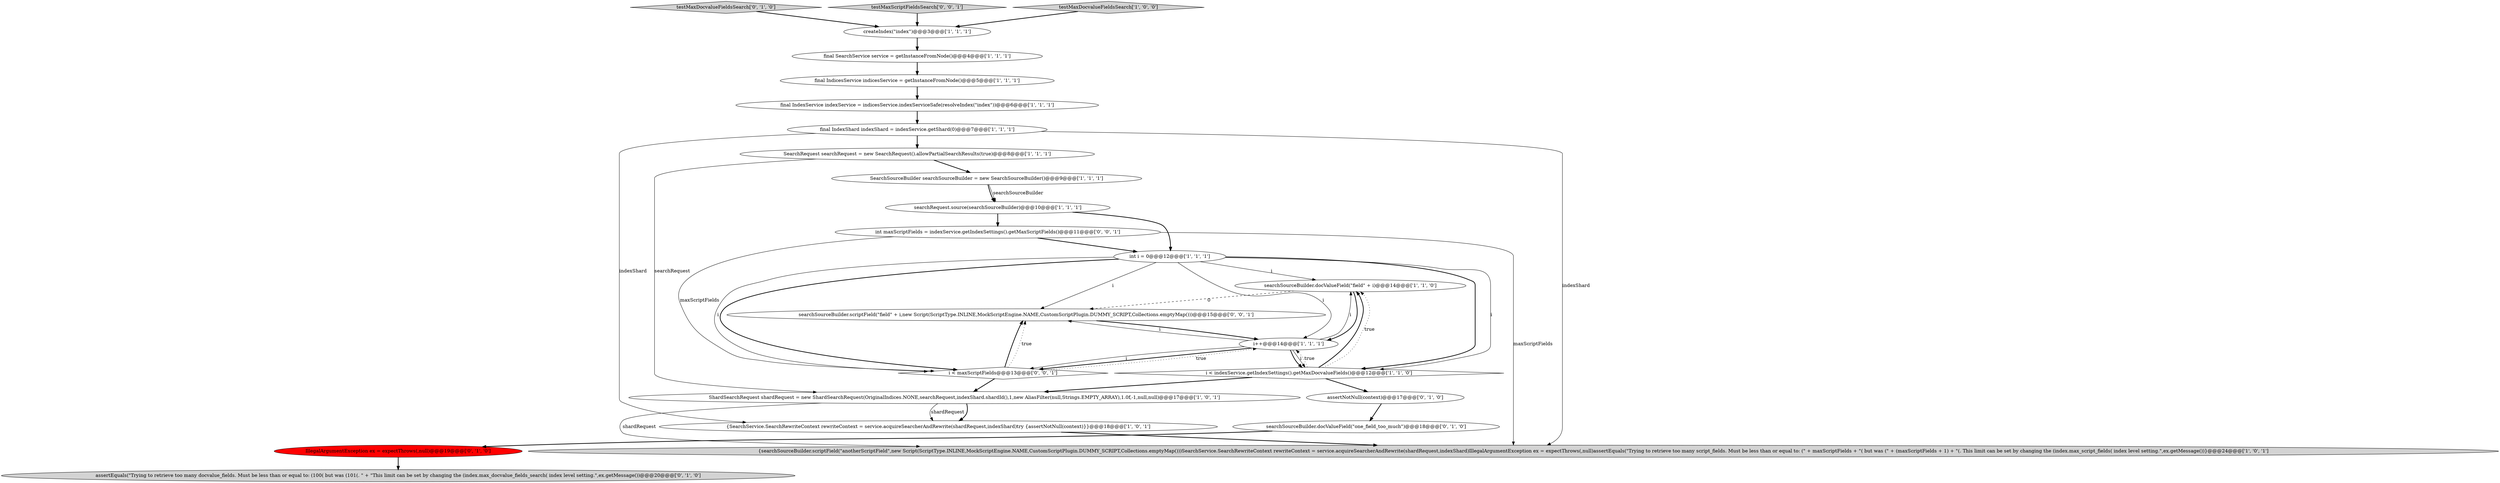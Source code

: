 digraph {
8 [style = filled, label = "searchSourceBuilder.docValueField(\"field\" + i)@@@14@@@['1', '1', '0']", fillcolor = white, shape = ellipse image = "AAA0AAABBB1BBB"];
2 [style = filled, label = "createIndex(\"index\")@@@3@@@['1', '1', '1']", fillcolor = white, shape = ellipse image = "AAA0AAABBB1BBB"];
18 [style = filled, label = "testMaxDocvalueFieldsSearch['0', '1', '0']", fillcolor = lightgray, shape = diamond image = "AAA0AAABBB2BBB"];
14 [style = filled, label = "ShardSearchRequest shardRequest = new ShardSearchRequest(OriginalIndices.NONE,searchRequest,indexShard.shardId(),1,new AliasFilter(null,Strings.EMPTY_ARRAY),1.0f,-1,null,null)@@@17@@@['1', '0', '1']", fillcolor = white, shape = ellipse image = "AAA0AAABBB1BBB"];
7 [style = filled, label = "i < indexService.getIndexSettings().getMaxDocvalueFields()@@@12@@@['1', '1', '0']", fillcolor = white, shape = diamond image = "AAA0AAABBB1BBB"];
5 [style = filled, label = "final IndexShard indexShard = indexService.getShard(0)@@@7@@@['1', '1', '1']", fillcolor = white, shape = ellipse image = "AAA0AAABBB1BBB"];
21 [style = filled, label = "i < maxScriptFields@@@13@@@['0', '0', '1']", fillcolor = white, shape = diamond image = "AAA0AAABBB3BBB"];
22 [style = filled, label = "testMaxScriptFieldsSearch['0', '0', '1']", fillcolor = lightgray, shape = diamond image = "AAA0AAABBB3BBB"];
19 [style = filled, label = "assertEquals(\"Trying to retrieve too many docvalue_fields. Must be less than or equal to: (100( but was (101(. \" + \"This limit can be set by changing the (index.max_docvalue_fields_search( index level setting.\",ex.getMessage())@@@20@@@['0', '1', '0']", fillcolor = lightgray, shape = ellipse image = "AAA0AAABBB2BBB"];
3 [style = filled, label = "{SearchService.SearchRewriteContext rewriteContext = service.acquireSearcherAndRewrite(shardRequest,indexShard)try {assertNotNull(context)}}@@@18@@@['1', '0', '1']", fillcolor = white, shape = ellipse image = "AAA0AAABBB1BBB"];
12 [style = filled, label = "int i = 0@@@12@@@['1', '1', '1']", fillcolor = white, shape = ellipse image = "AAA0AAABBB1BBB"];
24 [style = filled, label = "searchSourceBuilder.scriptField(\"field\" + i,new Script(ScriptType.INLINE,MockScriptEngine.NAME,CustomScriptPlugin.DUMMY_SCRIPT,Collections.emptyMap()))@@@15@@@['0', '0', '1']", fillcolor = white, shape = ellipse image = "AAA0AAABBB3BBB"];
1 [style = filled, label = "testMaxDocvalueFieldsSearch['1', '0', '0']", fillcolor = lightgray, shape = diamond image = "AAA0AAABBB1BBB"];
10 [style = filled, label = "final SearchService service = getInstanceFromNode()@@@4@@@['1', '1', '1']", fillcolor = white, shape = ellipse image = "AAA0AAABBB1BBB"];
0 [style = filled, label = "SearchSourceBuilder searchSourceBuilder = new SearchSourceBuilder()@@@9@@@['1', '1', '1']", fillcolor = white, shape = ellipse image = "AAA0AAABBB1BBB"];
11 [style = filled, label = "{searchSourceBuilder.scriptField(\"anotherScriptField\",new Script(ScriptType.INLINE,MockScriptEngine.NAME,CustomScriptPlugin.DUMMY_SCRIPT,Collections.emptyMap()))SearchService.SearchRewriteContext rewriteContext = service.acquireSearcherAndRewrite(shardRequest,indexShard)IllegalArgumentException ex = expectThrows(,null)assertEquals(\"Trying to retrieve too many script_fields. Must be less than or equal to: (\" + maxScriptFields + \"( but was (\" + (maxScriptFields + 1) + \"(. This limit can be set by changing the (index.max_script_fields( index level setting.\",ex.getMessage())}@@@24@@@['1', '0', '1']", fillcolor = lightgray, shape = ellipse image = "AAA0AAABBB1BBB"];
6 [style = filled, label = "SearchRequest searchRequest = new SearchRequest().allowPartialSearchResults(true)@@@8@@@['1', '1', '1']", fillcolor = white, shape = ellipse image = "AAA0AAABBB1BBB"];
17 [style = filled, label = "IllegalArgumentException ex = expectThrows(,null)@@@19@@@['0', '1', '0']", fillcolor = red, shape = ellipse image = "AAA1AAABBB2BBB"];
16 [style = filled, label = "assertNotNull(context)@@@17@@@['0', '1', '0']", fillcolor = white, shape = ellipse image = "AAA0AAABBB2BBB"];
4 [style = filled, label = "i++@@@14@@@['1', '1', '1']", fillcolor = white, shape = ellipse image = "AAA0AAABBB1BBB"];
9 [style = filled, label = "final IndicesService indicesService = getInstanceFromNode()@@@5@@@['1', '1', '1']", fillcolor = white, shape = ellipse image = "AAA0AAABBB1BBB"];
15 [style = filled, label = "final IndexService indexService = indicesService.indexServiceSafe(resolveIndex(\"index\"))@@@6@@@['1', '1', '1']", fillcolor = white, shape = ellipse image = "AAA0AAABBB1BBB"];
20 [style = filled, label = "searchSourceBuilder.docValueField(\"one_field_too_much\")@@@18@@@['0', '1', '0']", fillcolor = white, shape = ellipse image = "AAA0AAABBB2BBB"];
13 [style = filled, label = "searchRequest.source(searchSourceBuilder)@@@10@@@['1', '1', '1']", fillcolor = white, shape = ellipse image = "AAA0AAABBB1BBB"];
23 [style = filled, label = "int maxScriptFields = indexService.getIndexSettings().getMaxScriptFields()@@@11@@@['0', '0', '1']", fillcolor = white, shape = ellipse image = "AAA0AAABBB3BBB"];
4->7 [style = solid, label="i"];
14->3 [style = bold, label=""];
14->3 [style = solid, label="shardRequest"];
12->24 [style = solid, label="i"];
20->17 [style = bold, label=""];
22->2 [style = bold, label=""];
0->13 [style = bold, label=""];
12->21 [style = bold, label=""];
12->8 [style = solid, label="i"];
3->11 [style = bold, label=""];
4->21 [style = bold, label=""];
23->21 [style = solid, label="maxScriptFields"];
23->11 [style = solid, label="maxScriptFields"];
6->0 [style = bold, label=""];
21->24 [style = bold, label=""];
8->24 [style = dashed, label="0"];
18->2 [style = bold, label=""];
2->10 [style = bold, label=""];
7->8 [style = bold, label=""];
21->4 [style = dotted, label="true"];
5->3 [style = solid, label="indexShard"];
17->19 [style = bold, label=""];
12->7 [style = bold, label=""];
4->7 [style = bold, label=""];
15->5 [style = bold, label=""];
4->8 [style = solid, label="i"];
6->14 [style = solid, label="searchRequest"];
7->14 [style = bold, label=""];
4->24 [style = solid, label="i"];
14->11 [style = solid, label="shardRequest"];
24->4 [style = bold, label=""];
13->12 [style = bold, label=""];
5->11 [style = solid, label="indexShard"];
5->6 [style = bold, label=""];
21->24 [style = dotted, label="true"];
0->13 [style = solid, label="searchSourceBuilder"];
9->15 [style = bold, label=""];
12->4 [style = solid, label="i"];
7->16 [style = bold, label=""];
4->21 [style = solid, label="i"];
7->4 [style = dotted, label="true"];
13->23 [style = bold, label=""];
12->21 [style = solid, label="i"];
23->12 [style = bold, label=""];
10->9 [style = bold, label=""];
1->2 [style = bold, label=""];
8->4 [style = bold, label=""];
7->8 [style = dotted, label="true"];
16->20 [style = bold, label=""];
12->7 [style = solid, label="i"];
21->14 [style = bold, label=""];
}
